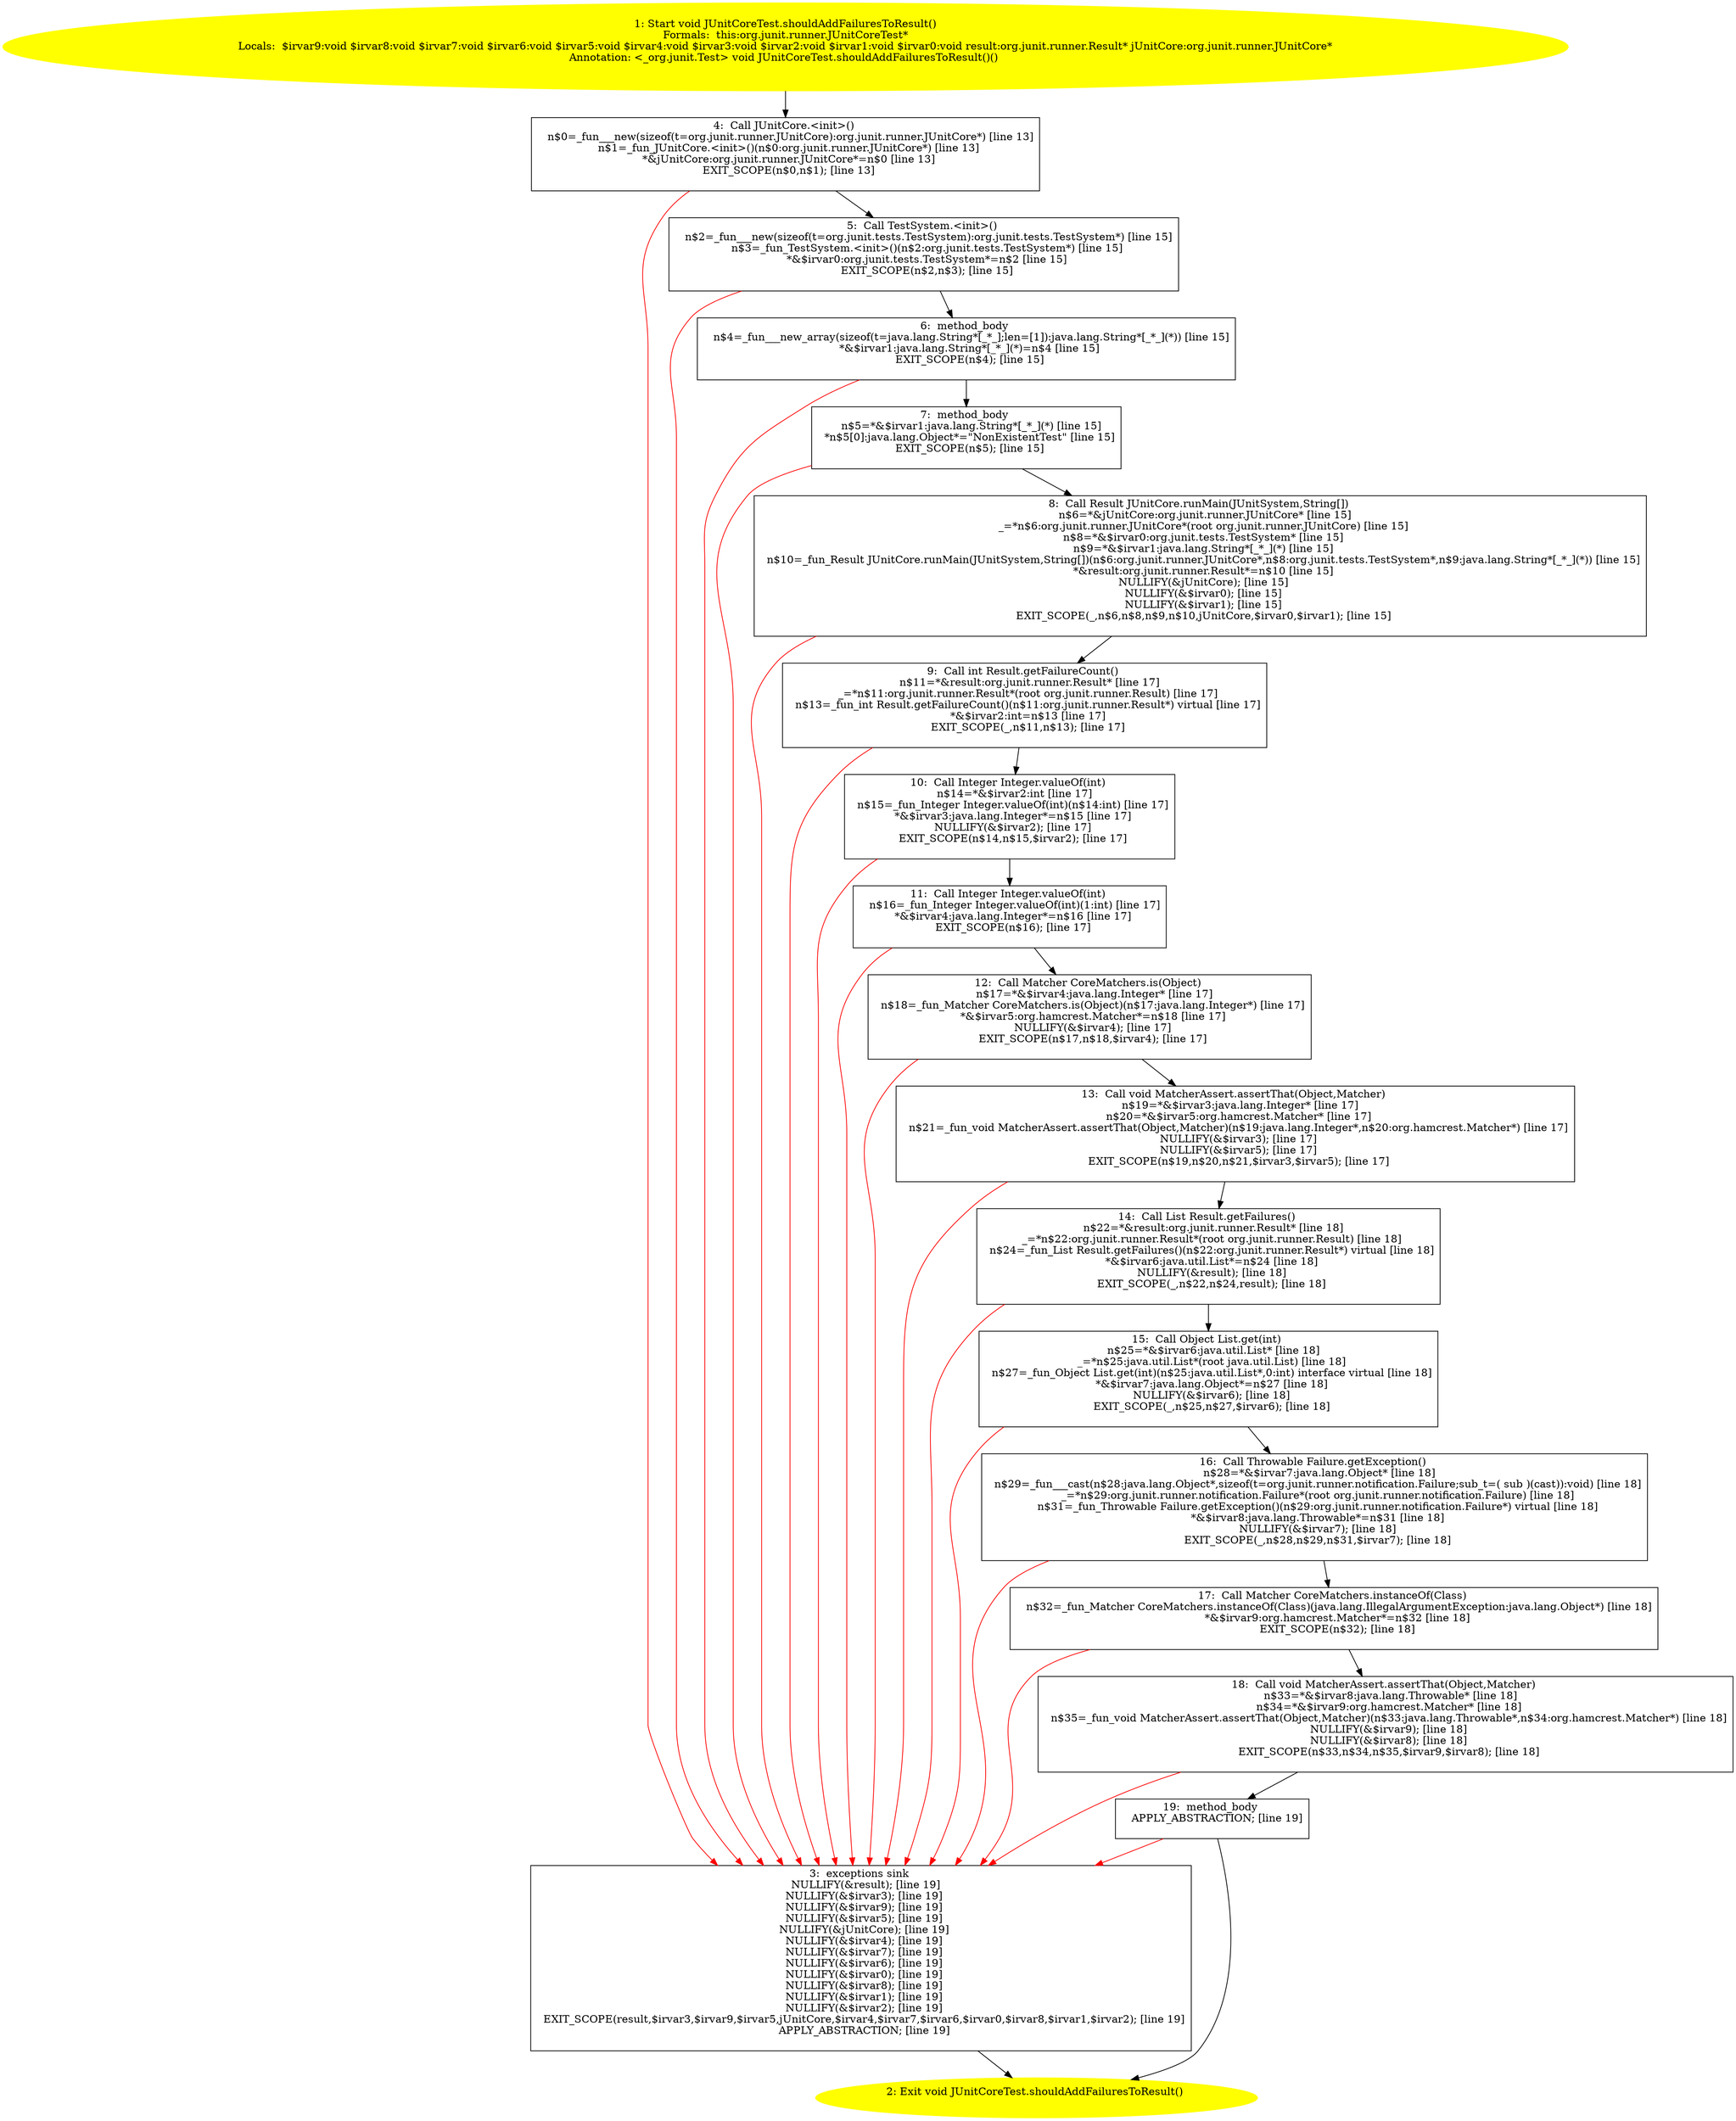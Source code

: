 /* @generated */
digraph cfg {
"org.junit.runner.JUnitCoreTest.shouldAddFailuresToResult():void.5bfcec746ade3c66a8725ba5f7f97d9f_1" [label="1: Start void JUnitCoreTest.shouldAddFailuresToResult()\nFormals:  this:org.junit.runner.JUnitCoreTest*\nLocals:  $irvar9:void $irvar8:void $irvar7:void $irvar6:void $irvar5:void $irvar4:void $irvar3:void $irvar2:void $irvar1:void $irvar0:void result:org.junit.runner.Result* jUnitCore:org.junit.runner.JUnitCore*\nAnnotation: <_org.junit.Test> void JUnitCoreTest.shouldAddFailuresToResult()() \n  " color=yellow style=filled]
	

	 "org.junit.runner.JUnitCoreTest.shouldAddFailuresToResult():void.5bfcec746ade3c66a8725ba5f7f97d9f_1" -> "org.junit.runner.JUnitCoreTest.shouldAddFailuresToResult():void.5bfcec746ade3c66a8725ba5f7f97d9f_4" ;
"org.junit.runner.JUnitCoreTest.shouldAddFailuresToResult():void.5bfcec746ade3c66a8725ba5f7f97d9f_2" [label="2: Exit void JUnitCoreTest.shouldAddFailuresToResult() \n  " color=yellow style=filled]
	

"org.junit.runner.JUnitCoreTest.shouldAddFailuresToResult():void.5bfcec746ade3c66a8725ba5f7f97d9f_3" [label="3:  exceptions sink \n   NULLIFY(&result); [line 19]\n  NULLIFY(&$irvar3); [line 19]\n  NULLIFY(&$irvar9); [line 19]\n  NULLIFY(&$irvar5); [line 19]\n  NULLIFY(&jUnitCore); [line 19]\n  NULLIFY(&$irvar4); [line 19]\n  NULLIFY(&$irvar7); [line 19]\n  NULLIFY(&$irvar6); [line 19]\n  NULLIFY(&$irvar0); [line 19]\n  NULLIFY(&$irvar8); [line 19]\n  NULLIFY(&$irvar1); [line 19]\n  NULLIFY(&$irvar2); [line 19]\n  EXIT_SCOPE(result,$irvar3,$irvar9,$irvar5,jUnitCore,$irvar4,$irvar7,$irvar6,$irvar0,$irvar8,$irvar1,$irvar2); [line 19]\n  APPLY_ABSTRACTION; [line 19]\n " shape="box"]
	

	 "org.junit.runner.JUnitCoreTest.shouldAddFailuresToResult():void.5bfcec746ade3c66a8725ba5f7f97d9f_3" -> "org.junit.runner.JUnitCoreTest.shouldAddFailuresToResult():void.5bfcec746ade3c66a8725ba5f7f97d9f_2" ;
"org.junit.runner.JUnitCoreTest.shouldAddFailuresToResult():void.5bfcec746ade3c66a8725ba5f7f97d9f_4" [label="4:  Call JUnitCore.<init>() \n   n$0=_fun___new(sizeof(t=org.junit.runner.JUnitCore):org.junit.runner.JUnitCore*) [line 13]\n  n$1=_fun_JUnitCore.<init>()(n$0:org.junit.runner.JUnitCore*) [line 13]\n  *&jUnitCore:org.junit.runner.JUnitCore*=n$0 [line 13]\n  EXIT_SCOPE(n$0,n$1); [line 13]\n " shape="box"]
	

	 "org.junit.runner.JUnitCoreTest.shouldAddFailuresToResult():void.5bfcec746ade3c66a8725ba5f7f97d9f_4" -> "org.junit.runner.JUnitCoreTest.shouldAddFailuresToResult():void.5bfcec746ade3c66a8725ba5f7f97d9f_5" ;
	 "org.junit.runner.JUnitCoreTest.shouldAddFailuresToResult():void.5bfcec746ade3c66a8725ba5f7f97d9f_4" -> "org.junit.runner.JUnitCoreTest.shouldAddFailuresToResult():void.5bfcec746ade3c66a8725ba5f7f97d9f_3" [color="red" ];
"org.junit.runner.JUnitCoreTest.shouldAddFailuresToResult():void.5bfcec746ade3c66a8725ba5f7f97d9f_5" [label="5:  Call TestSystem.<init>() \n   n$2=_fun___new(sizeof(t=org.junit.tests.TestSystem):org.junit.tests.TestSystem*) [line 15]\n  n$3=_fun_TestSystem.<init>()(n$2:org.junit.tests.TestSystem*) [line 15]\n  *&$irvar0:org.junit.tests.TestSystem*=n$2 [line 15]\n  EXIT_SCOPE(n$2,n$3); [line 15]\n " shape="box"]
	

	 "org.junit.runner.JUnitCoreTest.shouldAddFailuresToResult():void.5bfcec746ade3c66a8725ba5f7f97d9f_5" -> "org.junit.runner.JUnitCoreTest.shouldAddFailuresToResult():void.5bfcec746ade3c66a8725ba5f7f97d9f_6" ;
	 "org.junit.runner.JUnitCoreTest.shouldAddFailuresToResult():void.5bfcec746ade3c66a8725ba5f7f97d9f_5" -> "org.junit.runner.JUnitCoreTest.shouldAddFailuresToResult():void.5bfcec746ade3c66a8725ba5f7f97d9f_3" [color="red" ];
"org.junit.runner.JUnitCoreTest.shouldAddFailuresToResult():void.5bfcec746ade3c66a8725ba5f7f97d9f_6" [label="6:  method_body \n   n$4=_fun___new_array(sizeof(t=java.lang.String*[_*_];len=[1]):java.lang.String*[_*_](*)) [line 15]\n  *&$irvar1:java.lang.String*[_*_](*)=n$4 [line 15]\n  EXIT_SCOPE(n$4); [line 15]\n " shape="box"]
	

	 "org.junit.runner.JUnitCoreTest.shouldAddFailuresToResult():void.5bfcec746ade3c66a8725ba5f7f97d9f_6" -> "org.junit.runner.JUnitCoreTest.shouldAddFailuresToResult():void.5bfcec746ade3c66a8725ba5f7f97d9f_7" ;
	 "org.junit.runner.JUnitCoreTest.shouldAddFailuresToResult():void.5bfcec746ade3c66a8725ba5f7f97d9f_6" -> "org.junit.runner.JUnitCoreTest.shouldAddFailuresToResult():void.5bfcec746ade3c66a8725ba5f7f97d9f_3" [color="red" ];
"org.junit.runner.JUnitCoreTest.shouldAddFailuresToResult():void.5bfcec746ade3c66a8725ba5f7f97d9f_7" [label="7:  method_body \n   n$5=*&$irvar1:java.lang.String*[_*_](*) [line 15]\n  *n$5[0]:java.lang.Object*=\"NonExistentTest\" [line 15]\n  EXIT_SCOPE(n$5); [line 15]\n " shape="box"]
	

	 "org.junit.runner.JUnitCoreTest.shouldAddFailuresToResult():void.5bfcec746ade3c66a8725ba5f7f97d9f_7" -> "org.junit.runner.JUnitCoreTest.shouldAddFailuresToResult():void.5bfcec746ade3c66a8725ba5f7f97d9f_8" ;
	 "org.junit.runner.JUnitCoreTest.shouldAddFailuresToResult():void.5bfcec746ade3c66a8725ba5f7f97d9f_7" -> "org.junit.runner.JUnitCoreTest.shouldAddFailuresToResult():void.5bfcec746ade3c66a8725ba5f7f97d9f_3" [color="red" ];
"org.junit.runner.JUnitCoreTest.shouldAddFailuresToResult():void.5bfcec746ade3c66a8725ba5f7f97d9f_8" [label="8:  Call Result JUnitCore.runMain(JUnitSystem,String[]) \n   n$6=*&jUnitCore:org.junit.runner.JUnitCore* [line 15]\n  _=*n$6:org.junit.runner.JUnitCore*(root org.junit.runner.JUnitCore) [line 15]\n  n$8=*&$irvar0:org.junit.tests.TestSystem* [line 15]\n  n$9=*&$irvar1:java.lang.String*[_*_](*) [line 15]\n  n$10=_fun_Result JUnitCore.runMain(JUnitSystem,String[])(n$6:org.junit.runner.JUnitCore*,n$8:org.junit.tests.TestSystem*,n$9:java.lang.String*[_*_](*)) [line 15]\n  *&result:org.junit.runner.Result*=n$10 [line 15]\n  NULLIFY(&jUnitCore); [line 15]\n  NULLIFY(&$irvar0); [line 15]\n  NULLIFY(&$irvar1); [line 15]\n  EXIT_SCOPE(_,n$6,n$8,n$9,n$10,jUnitCore,$irvar0,$irvar1); [line 15]\n " shape="box"]
	

	 "org.junit.runner.JUnitCoreTest.shouldAddFailuresToResult():void.5bfcec746ade3c66a8725ba5f7f97d9f_8" -> "org.junit.runner.JUnitCoreTest.shouldAddFailuresToResult():void.5bfcec746ade3c66a8725ba5f7f97d9f_9" ;
	 "org.junit.runner.JUnitCoreTest.shouldAddFailuresToResult():void.5bfcec746ade3c66a8725ba5f7f97d9f_8" -> "org.junit.runner.JUnitCoreTest.shouldAddFailuresToResult():void.5bfcec746ade3c66a8725ba5f7f97d9f_3" [color="red" ];
"org.junit.runner.JUnitCoreTest.shouldAddFailuresToResult():void.5bfcec746ade3c66a8725ba5f7f97d9f_9" [label="9:  Call int Result.getFailureCount() \n   n$11=*&result:org.junit.runner.Result* [line 17]\n  _=*n$11:org.junit.runner.Result*(root org.junit.runner.Result) [line 17]\n  n$13=_fun_int Result.getFailureCount()(n$11:org.junit.runner.Result*) virtual [line 17]\n  *&$irvar2:int=n$13 [line 17]\n  EXIT_SCOPE(_,n$11,n$13); [line 17]\n " shape="box"]
	

	 "org.junit.runner.JUnitCoreTest.shouldAddFailuresToResult():void.5bfcec746ade3c66a8725ba5f7f97d9f_9" -> "org.junit.runner.JUnitCoreTest.shouldAddFailuresToResult():void.5bfcec746ade3c66a8725ba5f7f97d9f_10" ;
	 "org.junit.runner.JUnitCoreTest.shouldAddFailuresToResult():void.5bfcec746ade3c66a8725ba5f7f97d9f_9" -> "org.junit.runner.JUnitCoreTest.shouldAddFailuresToResult():void.5bfcec746ade3c66a8725ba5f7f97d9f_3" [color="red" ];
"org.junit.runner.JUnitCoreTest.shouldAddFailuresToResult():void.5bfcec746ade3c66a8725ba5f7f97d9f_10" [label="10:  Call Integer Integer.valueOf(int) \n   n$14=*&$irvar2:int [line 17]\n  n$15=_fun_Integer Integer.valueOf(int)(n$14:int) [line 17]\n  *&$irvar3:java.lang.Integer*=n$15 [line 17]\n  NULLIFY(&$irvar2); [line 17]\n  EXIT_SCOPE(n$14,n$15,$irvar2); [line 17]\n " shape="box"]
	

	 "org.junit.runner.JUnitCoreTest.shouldAddFailuresToResult():void.5bfcec746ade3c66a8725ba5f7f97d9f_10" -> "org.junit.runner.JUnitCoreTest.shouldAddFailuresToResult():void.5bfcec746ade3c66a8725ba5f7f97d9f_11" ;
	 "org.junit.runner.JUnitCoreTest.shouldAddFailuresToResult():void.5bfcec746ade3c66a8725ba5f7f97d9f_10" -> "org.junit.runner.JUnitCoreTest.shouldAddFailuresToResult():void.5bfcec746ade3c66a8725ba5f7f97d9f_3" [color="red" ];
"org.junit.runner.JUnitCoreTest.shouldAddFailuresToResult():void.5bfcec746ade3c66a8725ba5f7f97d9f_11" [label="11:  Call Integer Integer.valueOf(int) \n   n$16=_fun_Integer Integer.valueOf(int)(1:int) [line 17]\n  *&$irvar4:java.lang.Integer*=n$16 [line 17]\n  EXIT_SCOPE(n$16); [line 17]\n " shape="box"]
	

	 "org.junit.runner.JUnitCoreTest.shouldAddFailuresToResult():void.5bfcec746ade3c66a8725ba5f7f97d9f_11" -> "org.junit.runner.JUnitCoreTest.shouldAddFailuresToResult():void.5bfcec746ade3c66a8725ba5f7f97d9f_12" ;
	 "org.junit.runner.JUnitCoreTest.shouldAddFailuresToResult():void.5bfcec746ade3c66a8725ba5f7f97d9f_11" -> "org.junit.runner.JUnitCoreTest.shouldAddFailuresToResult():void.5bfcec746ade3c66a8725ba5f7f97d9f_3" [color="red" ];
"org.junit.runner.JUnitCoreTest.shouldAddFailuresToResult():void.5bfcec746ade3c66a8725ba5f7f97d9f_12" [label="12:  Call Matcher CoreMatchers.is(Object) \n   n$17=*&$irvar4:java.lang.Integer* [line 17]\n  n$18=_fun_Matcher CoreMatchers.is(Object)(n$17:java.lang.Integer*) [line 17]\n  *&$irvar5:org.hamcrest.Matcher*=n$18 [line 17]\n  NULLIFY(&$irvar4); [line 17]\n  EXIT_SCOPE(n$17,n$18,$irvar4); [line 17]\n " shape="box"]
	

	 "org.junit.runner.JUnitCoreTest.shouldAddFailuresToResult():void.5bfcec746ade3c66a8725ba5f7f97d9f_12" -> "org.junit.runner.JUnitCoreTest.shouldAddFailuresToResult():void.5bfcec746ade3c66a8725ba5f7f97d9f_13" ;
	 "org.junit.runner.JUnitCoreTest.shouldAddFailuresToResult():void.5bfcec746ade3c66a8725ba5f7f97d9f_12" -> "org.junit.runner.JUnitCoreTest.shouldAddFailuresToResult():void.5bfcec746ade3c66a8725ba5f7f97d9f_3" [color="red" ];
"org.junit.runner.JUnitCoreTest.shouldAddFailuresToResult():void.5bfcec746ade3c66a8725ba5f7f97d9f_13" [label="13:  Call void MatcherAssert.assertThat(Object,Matcher) \n   n$19=*&$irvar3:java.lang.Integer* [line 17]\n  n$20=*&$irvar5:org.hamcrest.Matcher* [line 17]\n  n$21=_fun_void MatcherAssert.assertThat(Object,Matcher)(n$19:java.lang.Integer*,n$20:org.hamcrest.Matcher*) [line 17]\n  NULLIFY(&$irvar3); [line 17]\n  NULLIFY(&$irvar5); [line 17]\n  EXIT_SCOPE(n$19,n$20,n$21,$irvar3,$irvar5); [line 17]\n " shape="box"]
	

	 "org.junit.runner.JUnitCoreTest.shouldAddFailuresToResult():void.5bfcec746ade3c66a8725ba5f7f97d9f_13" -> "org.junit.runner.JUnitCoreTest.shouldAddFailuresToResult():void.5bfcec746ade3c66a8725ba5f7f97d9f_14" ;
	 "org.junit.runner.JUnitCoreTest.shouldAddFailuresToResult():void.5bfcec746ade3c66a8725ba5f7f97d9f_13" -> "org.junit.runner.JUnitCoreTest.shouldAddFailuresToResult():void.5bfcec746ade3c66a8725ba5f7f97d9f_3" [color="red" ];
"org.junit.runner.JUnitCoreTest.shouldAddFailuresToResult():void.5bfcec746ade3c66a8725ba5f7f97d9f_14" [label="14:  Call List Result.getFailures() \n   n$22=*&result:org.junit.runner.Result* [line 18]\n  _=*n$22:org.junit.runner.Result*(root org.junit.runner.Result) [line 18]\n  n$24=_fun_List Result.getFailures()(n$22:org.junit.runner.Result*) virtual [line 18]\n  *&$irvar6:java.util.List*=n$24 [line 18]\n  NULLIFY(&result); [line 18]\n  EXIT_SCOPE(_,n$22,n$24,result); [line 18]\n " shape="box"]
	

	 "org.junit.runner.JUnitCoreTest.shouldAddFailuresToResult():void.5bfcec746ade3c66a8725ba5f7f97d9f_14" -> "org.junit.runner.JUnitCoreTest.shouldAddFailuresToResult():void.5bfcec746ade3c66a8725ba5f7f97d9f_15" ;
	 "org.junit.runner.JUnitCoreTest.shouldAddFailuresToResult():void.5bfcec746ade3c66a8725ba5f7f97d9f_14" -> "org.junit.runner.JUnitCoreTest.shouldAddFailuresToResult():void.5bfcec746ade3c66a8725ba5f7f97d9f_3" [color="red" ];
"org.junit.runner.JUnitCoreTest.shouldAddFailuresToResult():void.5bfcec746ade3c66a8725ba5f7f97d9f_15" [label="15:  Call Object List.get(int) \n   n$25=*&$irvar6:java.util.List* [line 18]\n  _=*n$25:java.util.List*(root java.util.List) [line 18]\n  n$27=_fun_Object List.get(int)(n$25:java.util.List*,0:int) interface virtual [line 18]\n  *&$irvar7:java.lang.Object*=n$27 [line 18]\n  NULLIFY(&$irvar6); [line 18]\n  EXIT_SCOPE(_,n$25,n$27,$irvar6); [line 18]\n " shape="box"]
	

	 "org.junit.runner.JUnitCoreTest.shouldAddFailuresToResult():void.5bfcec746ade3c66a8725ba5f7f97d9f_15" -> "org.junit.runner.JUnitCoreTest.shouldAddFailuresToResult():void.5bfcec746ade3c66a8725ba5f7f97d9f_16" ;
	 "org.junit.runner.JUnitCoreTest.shouldAddFailuresToResult():void.5bfcec746ade3c66a8725ba5f7f97d9f_15" -> "org.junit.runner.JUnitCoreTest.shouldAddFailuresToResult():void.5bfcec746ade3c66a8725ba5f7f97d9f_3" [color="red" ];
"org.junit.runner.JUnitCoreTest.shouldAddFailuresToResult():void.5bfcec746ade3c66a8725ba5f7f97d9f_16" [label="16:  Call Throwable Failure.getException() \n   n$28=*&$irvar7:java.lang.Object* [line 18]\n  n$29=_fun___cast(n$28:java.lang.Object*,sizeof(t=org.junit.runner.notification.Failure;sub_t=( sub )(cast)):void) [line 18]\n  _=*n$29:org.junit.runner.notification.Failure*(root org.junit.runner.notification.Failure) [line 18]\n  n$31=_fun_Throwable Failure.getException()(n$29:org.junit.runner.notification.Failure*) virtual [line 18]\n  *&$irvar8:java.lang.Throwable*=n$31 [line 18]\n  NULLIFY(&$irvar7); [line 18]\n  EXIT_SCOPE(_,n$28,n$29,n$31,$irvar7); [line 18]\n " shape="box"]
	

	 "org.junit.runner.JUnitCoreTest.shouldAddFailuresToResult():void.5bfcec746ade3c66a8725ba5f7f97d9f_16" -> "org.junit.runner.JUnitCoreTest.shouldAddFailuresToResult():void.5bfcec746ade3c66a8725ba5f7f97d9f_17" ;
	 "org.junit.runner.JUnitCoreTest.shouldAddFailuresToResult():void.5bfcec746ade3c66a8725ba5f7f97d9f_16" -> "org.junit.runner.JUnitCoreTest.shouldAddFailuresToResult():void.5bfcec746ade3c66a8725ba5f7f97d9f_3" [color="red" ];
"org.junit.runner.JUnitCoreTest.shouldAddFailuresToResult():void.5bfcec746ade3c66a8725ba5f7f97d9f_17" [label="17:  Call Matcher CoreMatchers.instanceOf(Class) \n   n$32=_fun_Matcher CoreMatchers.instanceOf(Class)(java.lang.IllegalArgumentException:java.lang.Object*) [line 18]\n  *&$irvar9:org.hamcrest.Matcher*=n$32 [line 18]\n  EXIT_SCOPE(n$32); [line 18]\n " shape="box"]
	

	 "org.junit.runner.JUnitCoreTest.shouldAddFailuresToResult():void.5bfcec746ade3c66a8725ba5f7f97d9f_17" -> "org.junit.runner.JUnitCoreTest.shouldAddFailuresToResult():void.5bfcec746ade3c66a8725ba5f7f97d9f_18" ;
	 "org.junit.runner.JUnitCoreTest.shouldAddFailuresToResult():void.5bfcec746ade3c66a8725ba5f7f97d9f_17" -> "org.junit.runner.JUnitCoreTest.shouldAddFailuresToResult():void.5bfcec746ade3c66a8725ba5f7f97d9f_3" [color="red" ];
"org.junit.runner.JUnitCoreTest.shouldAddFailuresToResult():void.5bfcec746ade3c66a8725ba5f7f97d9f_18" [label="18:  Call void MatcherAssert.assertThat(Object,Matcher) \n   n$33=*&$irvar8:java.lang.Throwable* [line 18]\n  n$34=*&$irvar9:org.hamcrest.Matcher* [line 18]\n  n$35=_fun_void MatcherAssert.assertThat(Object,Matcher)(n$33:java.lang.Throwable*,n$34:org.hamcrest.Matcher*) [line 18]\n  NULLIFY(&$irvar9); [line 18]\n  NULLIFY(&$irvar8); [line 18]\n  EXIT_SCOPE(n$33,n$34,n$35,$irvar9,$irvar8); [line 18]\n " shape="box"]
	

	 "org.junit.runner.JUnitCoreTest.shouldAddFailuresToResult():void.5bfcec746ade3c66a8725ba5f7f97d9f_18" -> "org.junit.runner.JUnitCoreTest.shouldAddFailuresToResult():void.5bfcec746ade3c66a8725ba5f7f97d9f_19" ;
	 "org.junit.runner.JUnitCoreTest.shouldAddFailuresToResult():void.5bfcec746ade3c66a8725ba5f7f97d9f_18" -> "org.junit.runner.JUnitCoreTest.shouldAddFailuresToResult():void.5bfcec746ade3c66a8725ba5f7f97d9f_3" [color="red" ];
"org.junit.runner.JUnitCoreTest.shouldAddFailuresToResult():void.5bfcec746ade3c66a8725ba5f7f97d9f_19" [label="19:  method_body \n   APPLY_ABSTRACTION; [line 19]\n " shape="box"]
	

	 "org.junit.runner.JUnitCoreTest.shouldAddFailuresToResult():void.5bfcec746ade3c66a8725ba5f7f97d9f_19" -> "org.junit.runner.JUnitCoreTest.shouldAddFailuresToResult():void.5bfcec746ade3c66a8725ba5f7f97d9f_2" ;
	 "org.junit.runner.JUnitCoreTest.shouldAddFailuresToResult():void.5bfcec746ade3c66a8725ba5f7f97d9f_19" -> "org.junit.runner.JUnitCoreTest.shouldAddFailuresToResult():void.5bfcec746ade3c66a8725ba5f7f97d9f_3" [color="red" ];
}
